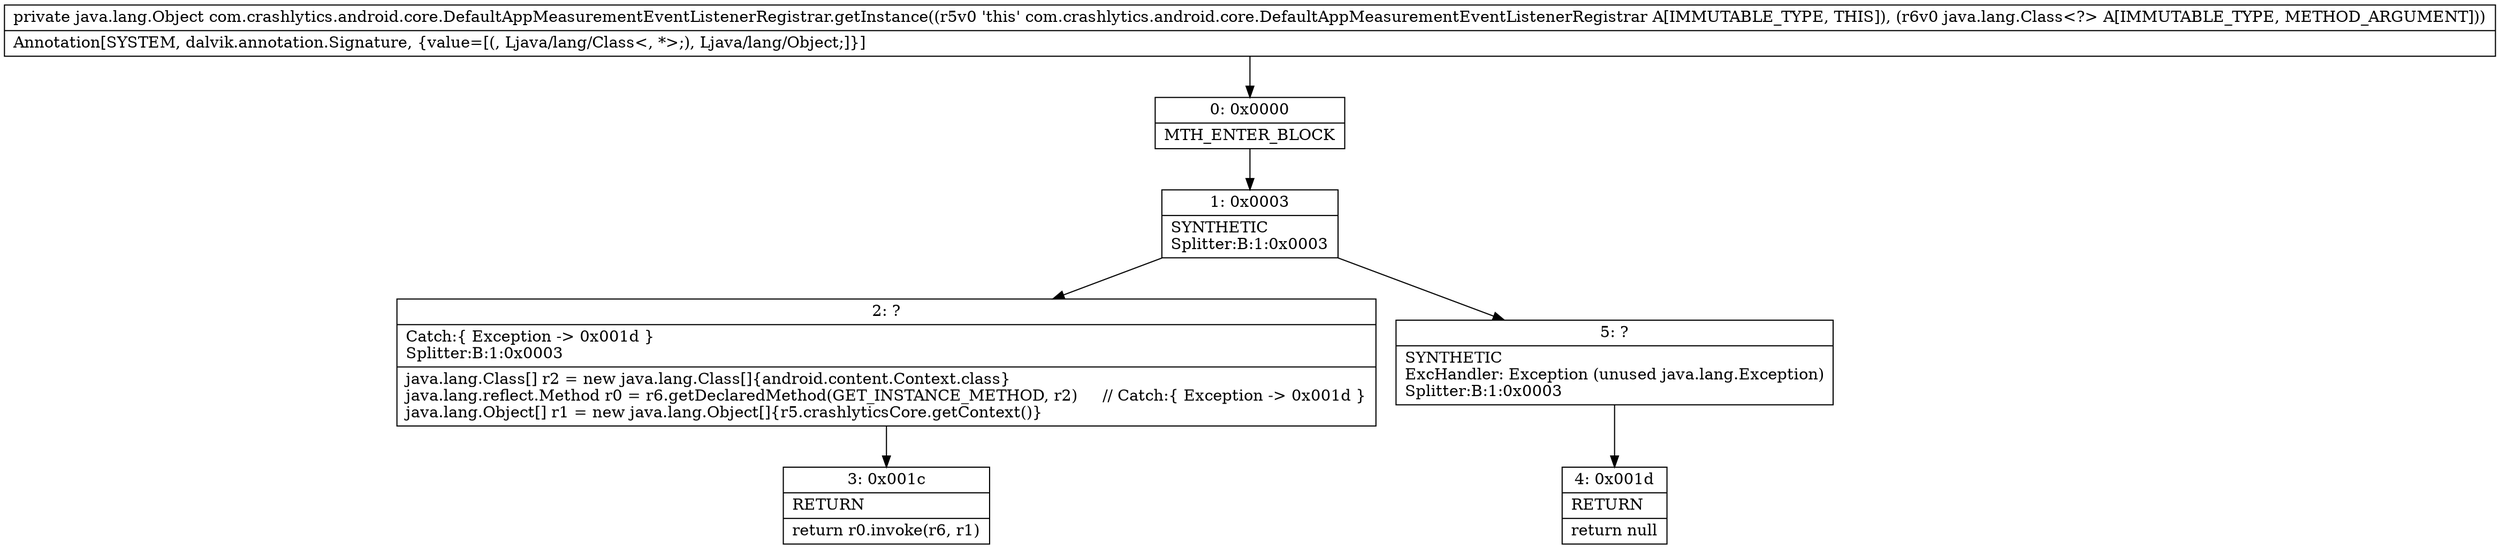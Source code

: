 digraph "CFG forcom.crashlytics.android.core.DefaultAppMeasurementEventListenerRegistrar.getInstance(Ljava\/lang\/Class;)Ljava\/lang\/Object;" {
Node_0 [shape=record,label="{0\:\ 0x0000|MTH_ENTER_BLOCK\l}"];
Node_1 [shape=record,label="{1\:\ 0x0003|SYNTHETIC\lSplitter:B:1:0x0003\l}"];
Node_2 [shape=record,label="{2\:\ ?|Catch:\{ Exception \-\> 0x001d \}\lSplitter:B:1:0x0003\l|java.lang.Class[] r2 = new java.lang.Class[]\{android.content.Context.class\}\ljava.lang.reflect.Method r0 = r6.getDeclaredMethod(GET_INSTANCE_METHOD, r2)     \/\/ Catch:\{ Exception \-\> 0x001d \}\ljava.lang.Object[] r1 = new java.lang.Object[]\{r5.crashlyticsCore.getContext()\}\l}"];
Node_3 [shape=record,label="{3\:\ 0x001c|RETURN\l|return r0.invoke(r6, r1)\l}"];
Node_4 [shape=record,label="{4\:\ 0x001d|RETURN\l|return null\l}"];
Node_5 [shape=record,label="{5\:\ ?|SYNTHETIC\lExcHandler: Exception (unused java.lang.Exception)\lSplitter:B:1:0x0003\l}"];
MethodNode[shape=record,label="{private java.lang.Object com.crashlytics.android.core.DefaultAppMeasurementEventListenerRegistrar.getInstance((r5v0 'this' com.crashlytics.android.core.DefaultAppMeasurementEventListenerRegistrar A[IMMUTABLE_TYPE, THIS]), (r6v0 java.lang.Class\<?\> A[IMMUTABLE_TYPE, METHOD_ARGUMENT]))  | Annotation[SYSTEM, dalvik.annotation.Signature, \{value=[(, Ljava\/lang\/Class\<, *\>;), Ljava\/lang\/Object;]\}]\l}"];
MethodNode -> Node_0;
Node_0 -> Node_1;
Node_1 -> Node_2;
Node_1 -> Node_5;
Node_2 -> Node_3;
Node_5 -> Node_4;
}

